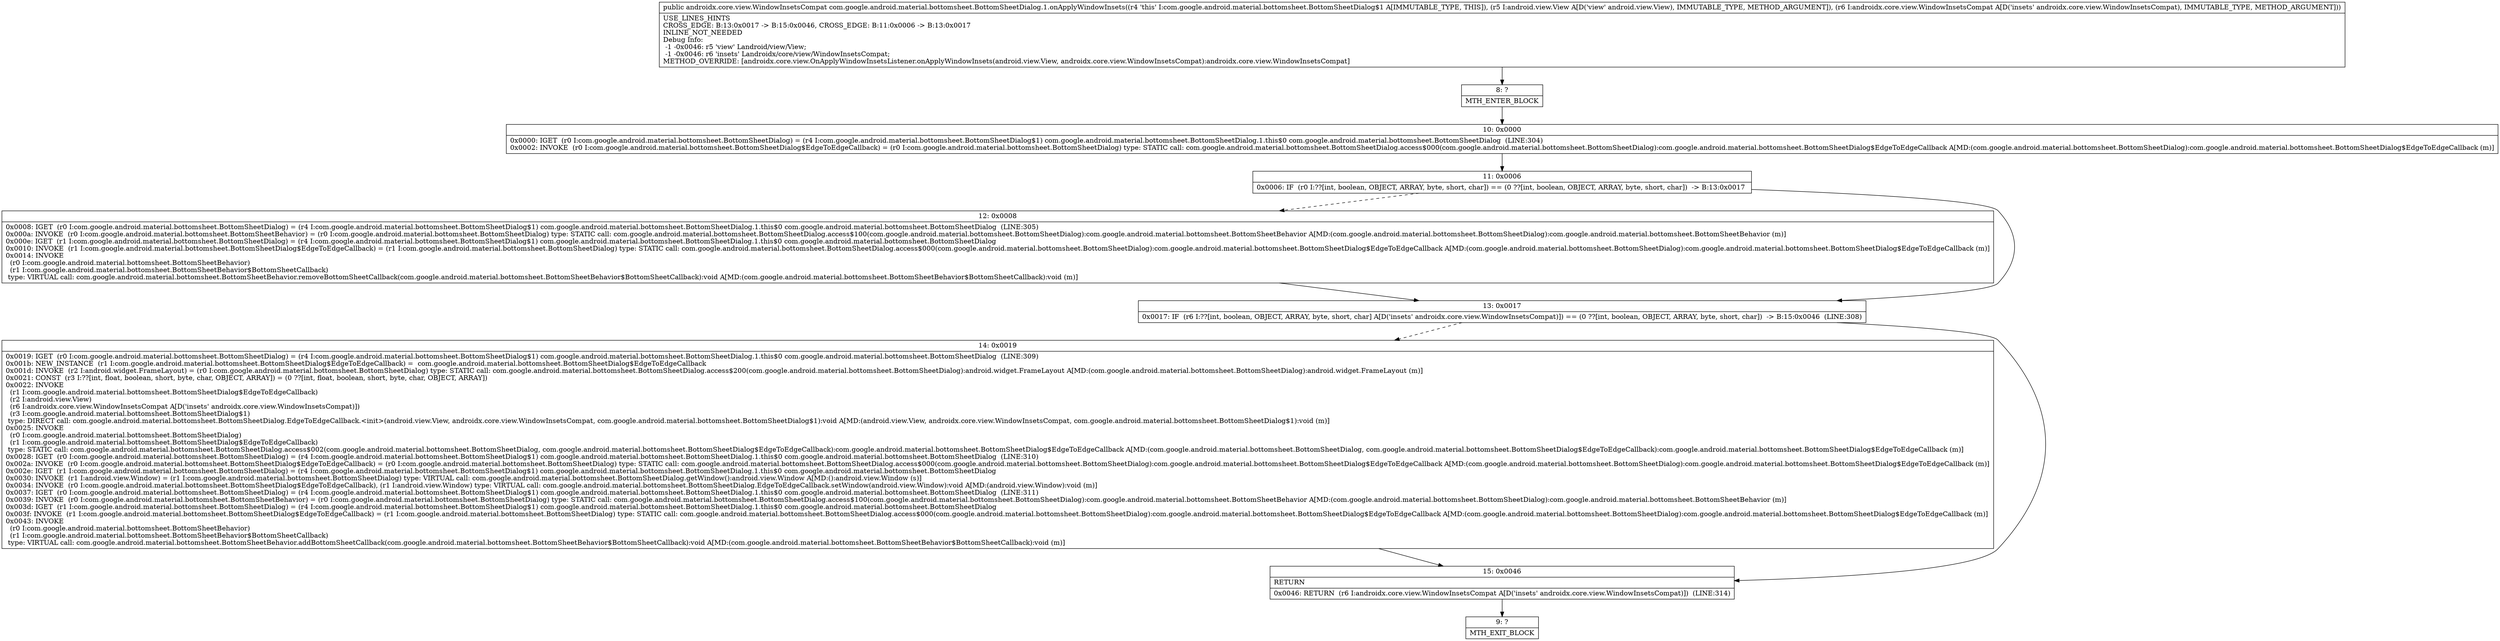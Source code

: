 digraph "CFG forcom.google.android.material.bottomsheet.BottomSheetDialog.1.onApplyWindowInsets(Landroid\/view\/View;Landroidx\/core\/view\/WindowInsetsCompat;)Landroidx\/core\/view\/WindowInsetsCompat;" {
Node_8 [shape=record,label="{8\:\ ?|MTH_ENTER_BLOCK\l}"];
Node_10 [shape=record,label="{10\:\ 0x0000|0x0000: IGET  (r0 I:com.google.android.material.bottomsheet.BottomSheetDialog) = (r4 I:com.google.android.material.bottomsheet.BottomSheetDialog$1) com.google.android.material.bottomsheet.BottomSheetDialog.1.this$0 com.google.android.material.bottomsheet.BottomSheetDialog  (LINE:304)\l0x0002: INVOKE  (r0 I:com.google.android.material.bottomsheet.BottomSheetDialog$EdgeToEdgeCallback) = (r0 I:com.google.android.material.bottomsheet.BottomSheetDialog) type: STATIC call: com.google.android.material.bottomsheet.BottomSheetDialog.access$000(com.google.android.material.bottomsheet.BottomSheetDialog):com.google.android.material.bottomsheet.BottomSheetDialog$EdgeToEdgeCallback A[MD:(com.google.android.material.bottomsheet.BottomSheetDialog):com.google.android.material.bottomsheet.BottomSheetDialog$EdgeToEdgeCallback (m)]\l}"];
Node_11 [shape=record,label="{11\:\ 0x0006|0x0006: IF  (r0 I:??[int, boolean, OBJECT, ARRAY, byte, short, char]) == (0 ??[int, boolean, OBJECT, ARRAY, byte, short, char])  \-\> B:13:0x0017 \l}"];
Node_12 [shape=record,label="{12\:\ 0x0008|0x0008: IGET  (r0 I:com.google.android.material.bottomsheet.BottomSheetDialog) = (r4 I:com.google.android.material.bottomsheet.BottomSheetDialog$1) com.google.android.material.bottomsheet.BottomSheetDialog.1.this$0 com.google.android.material.bottomsheet.BottomSheetDialog  (LINE:305)\l0x000a: INVOKE  (r0 I:com.google.android.material.bottomsheet.BottomSheetBehavior) = (r0 I:com.google.android.material.bottomsheet.BottomSheetDialog) type: STATIC call: com.google.android.material.bottomsheet.BottomSheetDialog.access$100(com.google.android.material.bottomsheet.BottomSheetDialog):com.google.android.material.bottomsheet.BottomSheetBehavior A[MD:(com.google.android.material.bottomsheet.BottomSheetDialog):com.google.android.material.bottomsheet.BottomSheetBehavior (m)]\l0x000e: IGET  (r1 I:com.google.android.material.bottomsheet.BottomSheetDialog) = (r4 I:com.google.android.material.bottomsheet.BottomSheetDialog$1) com.google.android.material.bottomsheet.BottomSheetDialog.1.this$0 com.google.android.material.bottomsheet.BottomSheetDialog \l0x0010: INVOKE  (r1 I:com.google.android.material.bottomsheet.BottomSheetDialog$EdgeToEdgeCallback) = (r1 I:com.google.android.material.bottomsheet.BottomSheetDialog) type: STATIC call: com.google.android.material.bottomsheet.BottomSheetDialog.access$000(com.google.android.material.bottomsheet.BottomSheetDialog):com.google.android.material.bottomsheet.BottomSheetDialog$EdgeToEdgeCallback A[MD:(com.google.android.material.bottomsheet.BottomSheetDialog):com.google.android.material.bottomsheet.BottomSheetDialog$EdgeToEdgeCallback (m)]\l0x0014: INVOKE  \l  (r0 I:com.google.android.material.bottomsheet.BottomSheetBehavior)\l  (r1 I:com.google.android.material.bottomsheet.BottomSheetBehavior$BottomSheetCallback)\l type: VIRTUAL call: com.google.android.material.bottomsheet.BottomSheetBehavior.removeBottomSheetCallback(com.google.android.material.bottomsheet.BottomSheetBehavior$BottomSheetCallback):void A[MD:(com.google.android.material.bottomsheet.BottomSheetBehavior$BottomSheetCallback):void (m)]\l}"];
Node_13 [shape=record,label="{13\:\ 0x0017|0x0017: IF  (r6 I:??[int, boolean, OBJECT, ARRAY, byte, short, char] A[D('insets' androidx.core.view.WindowInsetsCompat)]) == (0 ??[int, boolean, OBJECT, ARRAY, byte, short, char])  \-\> B:15:0x0046  (LINE:308)\l}"];
Node_14 [shape=record,label="{14\:\ 0x0019|0x0019: IGET  (r0 I:com.google.android.material.bottomsheet.BottomSheetDialog) = (r4 I:com.google.android.material.bottomsheet.BottomSheetDialog$1) com.google.android.material.bottomsheet.BottomSheetDialog.1.this$0 com.google.android.material.bottomsheet.BottomSheetDialog  (LINE:309)\l0x001b: NEW_INSTANCE  (r1 I:com.google.android.material.bottomsheet.BottomSheetDialog$EdgeToEdgeCallback) =  com.google.android.material.bottomsheet.BottomSheetDialog$EdgeToEdgeCallback \l0x001d: INVOKE  (r2 I:android.widget.FrameLayout) = (r0 I:com.google.android.material.bottomsheet.BottomSheetDialog) type: STATIC call: com.google.android.material.bottomsheet.BottomSheetDialog.access$200(com.google.android.material.bottomsheet.BottomSheetDialog):android.widget.FrameLayout A[MD:(com.google.android.material.bottomsheet.BottomSheetDialog):android.widget.FrameLayout (m)]\l0x0021: CONST  (r3 I:??[int, float, boolean, short, byte, char, OBJECT, ARRAY]) = (0 ??[int, float, boolean, short, byte, char, OBJECT, ARRAY]) \l0x0022: INVOKE  \l  (r1 I:com.google.android.material.bottomsheet.BottomSheetDialog$EdgeToEdgeCallback)\l  (r2 I:android.view.View)\l  (r6 I:androidx.core.view.WindowInsetsCompat A[D('insets' androidx.core.view.WindowInsetsCompat)])\l  (r3 I:com.google.android.material.bottomsheet.BottomSheetDialog$1)\l type: DIRECT call: com.google.android.material.bottomsheet.BottomSheetDialog.EdgeToEdgeCallback.\<init\>(android.view.View, androidx.core.view.WindowInsetsCompat, com.google.android.material.bottomsheet.BottomSheetDialog$1):void A[MD:(android.view.View, androidx.core.view.WindowInsetsCompat, com.google.android.material.bottomsheet.BottomSheetDialog$1):void (m)]\l0x0025: INVOKE  \l  (r0 I:com.google.android.material.bottomsheet.BottomSheetDialog)\l  (r1 I:com.google.android.material.bottomsheet.BottomSheetDialog$EdgeToEdgeCallback)\l type: STATIC call: com.google.android.material.bottomsheet.BottomSheetDialog.access$002(com.google.android.material.bottomsheet.BottomSheetDialog, com.google.android.material.bottomsheet.BottomSheetDialog$EdgeToEdgeCallback):com.google.android.material.bottomsheet.BottomSheetDialog$EdgeToEdgeCallback A[MD:(com.google.android.material.bottomsheet.BottomSheetDialog, com.google.android.material.bottomsheet.BottomSheetDialog$EdgeToEdgeCallback):com.google.android.material.bottomsheet.BottomSheetDialog$EdgeToEdgeCallback (m)]\l0x0028: IGET  (r0 I:com.google.android.material.bottomsheet.BottomSheetDialog) = (r4 I:com.google.android.material.bottomsheet.BottomSheetDialog$1) com.google.android.material.bottomsheet.BottomSheetDialog.1.this$0 com.google.android.material.bottomsheet.BottomSheetDialog  (LINE:310)\l0x002a: INVOKE  (r0 I:com.google.android.material.bottomsheet.BottomSheetDialog$EdgeToEdgeCallback) = (r0 I:com.google.android.material.bottomsheet.BottomSheetDialog) type: STATIC call: com.google.android.material.bottomsheet.BottomSheetDialog.access$000(com.google.android.material.bottomsheet.BottomSheetDialog):com.google.android.material.bottomsheet.BottomSheetDialog$EdgeToEdgeCallback A[MD:(com.google.android.material.bottomsheet.BottomSheetDialog):com.google.android.material.bottomsheet.BottomSheetDialog$EdgeToEdgeCallback (m)]\l0x002e: IGET  (r1 I:com.google.android.material.bottomsheet.BottomSheetDialog) = (r4 I:com.google.android.material.bottomsheet.BottomSheetDialog$1) com.google.android.material.bottomsheet.BottomSheetDialog.1.this$0 com.google.android.material.bottomsheet.BottomSheetDialog \l0x0030: INVOKE  (r1 I:android.view.Window) = (r1 I:com.google.android.material.bottomsheet.BottomSheetDialog) type: VIRTUAL call: com.google.android.material.bottomsheet.BottomSheetDialog.getWindow():android.view.Window A[MD:():android.view.Window (s)]\l0x0034: INVOKE  (r0 I:com.google.android.material.bottomsheet.BottomSheetDialog$EdgeToEdgeCallback), (r1 I:android.view.Window) type: VIRTUAL call: com.google.android.material.bottomsheet.BottomSheetDialog.EdgeToEdgeCallback.setWindow(android.view.Window):void A[MD:(android.view.Window):void (m)]\l0x0037: IGET  (r0 I:com.google.android.material.bottomsheet.BottomSheetDialog) = (r4 I:com.google.android.material.bottomsheet.BottomSheetDialog$1) com.google.android.material.bottomsheet.BottomSheetDialog.1.this$0 com.google.android.material.bottomsheet.BottomSheetDialog  (LINE:311)\l0x0039: INVOKE  (r0 I:com.google.android.material.bottomsheet.BottomSheetBehavior) = (r0 I:com.google.android.material.bottomsheet.BottomSheetDialog) type: STATIC call: com.google.android.material.bottomsheet.BottomSheetDialog.access$100(com.google.android.material.bottomsheet.BottomSheetDialog):com.google.android.material.bottomsheet.BottomSheetBehavior A[MD:(com.google.android.material.bottomsheet.BottomSheetDialog):com.google.android.material.bottomsheet.BottomSheetBehavior (m)]\l0x003d: IGET  (r1 I:com.google.android.material.bottomsheet.BottomSheetDialog) = (r4 I:com.google.android.material.bottomsheet.BottomSheetDialog$1) com.google.android.material.bottomsheet.BottomSheetDialog.1.this$0 com.google.android.material.bottomsheet.BottomSheetDialog \l0x003f: INVOKE  (r1 I:com.google.android.material.bottomsheet.BottomSheetDialog$EdgeToEdgeCallback) = (r1 I:com.google.android.material.bottomsheet.BottomSheetDialog) type: STATIC call: com.google.android.material.bottomsheet.BottomSheetDialog.access$000(com.google.android.material.bottomsheet.BottomSheetDialog):com.google.android.material.bottomsheet.BottomSheetDialog$EdgeToEdgeCallback A[MD:(com.google.android.material.bottomsheet.BottomSheetDialog):com.google.android.material.bottomsheet.BottomSheetDialog$EdgeToEdgeCallback (m)]\l0x0043: INVOKE  \l  (r0 I:com.google.android.material.bottomsheet.BottomSheetBehavior)\l  (r1 I:com.google.android.material.bottomsheet.BottomSheetBehavior$BottomSheetCallback)\l type: VIRTUAL call: com.google.android.material.bottomsheet.BottomSheetBehavior.addBottomSheetCallback(com.google.android.material.bottomsheet.BottomSheetBehavior$BottomSheetCallback):void A[MD:(com.google.android.material.bottomsheet.BottomSheetBehavior$BottomSheetCallback):void (m)]\l}"];
Node_15 [shape=record,label="{15\:\ 0x0046|RETURN\l|0x0046: RETURN  (r6 I:androidx.core.view.WindowInsetsCompat A[D('insets' androidx.core.view.WindowInsetsCompat)])  (LINE:314)\l}"];
Node_9 [shape=record,label="{9\:\ ?|MTH_EXIT_BLOCK\l}"];
MethodNode[shape=record,label="{public androidx.core.view.WindowInsetsCompat com.google.android.material.bottomsheet.BottomSheetDialog.1.onApplyWindowInsets((r4 'this' I:com.google.android.material.bottomsheet.BottomSheetDialog$1 A[IMMUTABLE_TYPE, THIS]), (r5 I:android.view.View A[D('view' android.view.View), IMMUTABLE_TYPE, METHOD_ARGUMENT]), (r6 I:androidx.core.view.WindowInsetsCompat A[D('insets' androidx.core.view.WindowInsetsCompat), IMMUTABLE_TYPE, METHOD_ARGUMENT]))  | USE_LINES_HINTS\lCROSS_EDGE: B:13:0x0017 \-\> B:15:0x0046, CROSS_EDGE: B:11:0x0006 \-\> B:13:0x0017\lINLINE_NOT_NEEDED\lDebug Info:\l  \-1 \-0x0046: r5 'view' Landroid\/view\/View;\l  \-1 \-0x0046: r6 'insets' Landroidx\/core\/view\/WindowInsetsCompat;\lMETHOD_OVERRIDE: [androidx.core.view.OnApplyWindowInsetsListener.onApplyWindowInsets(android.view.View, androidx.core.view.WindowInsetsCompat):androidx.core.view.WindowInsetsCompat]\l}"];
MethodNode -> Node_8;Node_8 -> Node_10;
Node_10 -> Node_11;
Node_11 -> Node_12[style=dashed];
Node_11 -> Node_13;
Node_12 -> Node_13;
Node_13 -> Node_14[style=dashed];
Node_13 -> Node_15;
Node_14 -> Node_15;
Node_15 -> Node_9;
}

